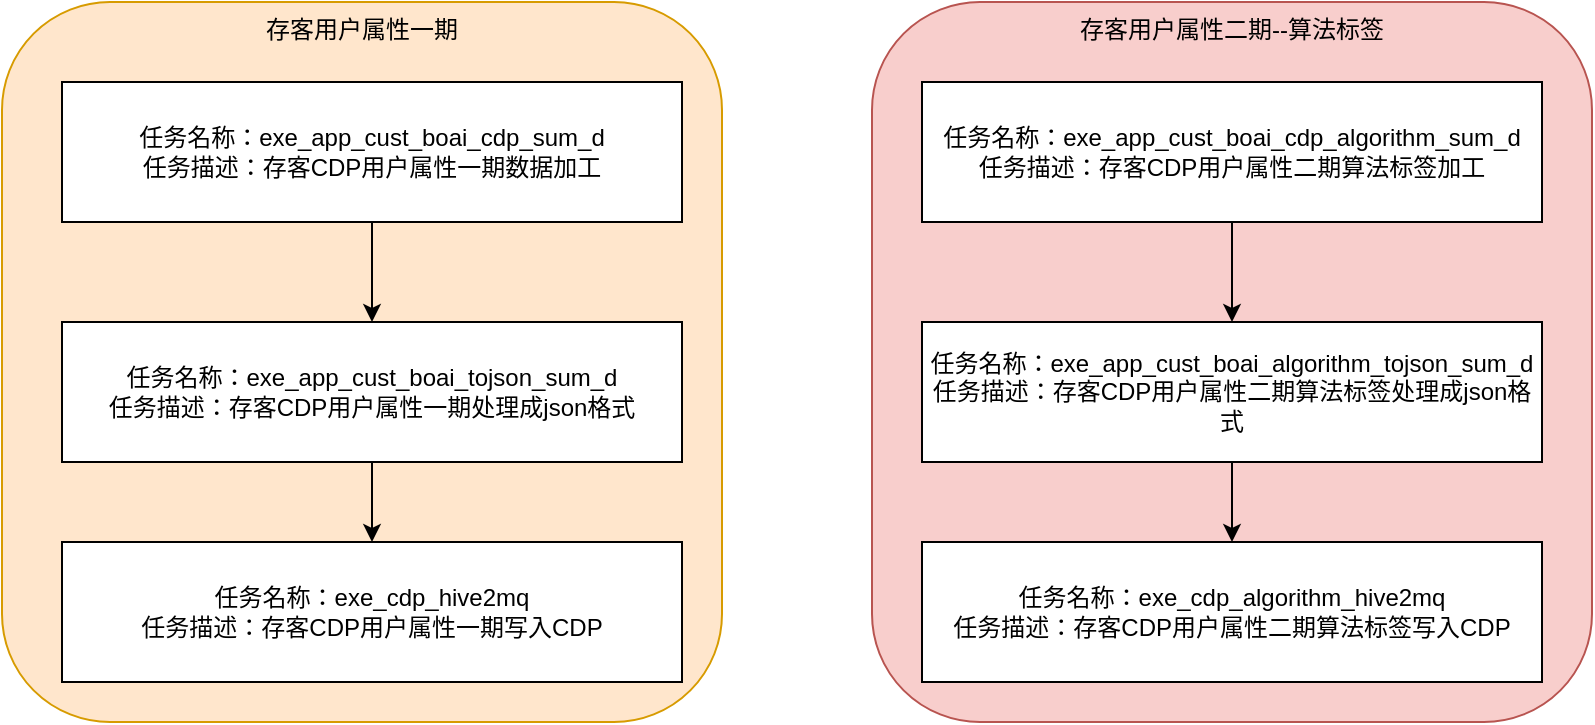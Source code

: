 <mxfile version="24.2.8" type="github">
  <diagram name="第 1 页" id="au2QBy3FSzcQ9kTv4xww">
    <mxGraphModel dx="1035" dy="702" grid="1" gridSize="10" guides="1" tooltips="1" connect="1" arrows="1" fold="1" page="1" pageScale="1" pageWidth="827" pageHeight="1169" math="0" shadow="0">
      <root>
        <mxCell id="0" />
        <mxCell id="1" parent="0" />
        <mxCell id="rSqXmRDmjZBF7q505tpV-11" value="存客用户属性二期--算法标签" style="rounded=1;whiteSpace=wrap;html=1;verticalAlign=top;fillColor=#f8cecc;strokeColor=#b85450;" vertex="1" parent="1">
          <mxGeometry x="575" y="90" width="360" height="360" as="geometry" />
        </mxCell>
        <mxCell id="rSqXmRDmjZBF7q505tpV-10" value="存客用户属性一期" style="rounded=1;whiteSpace=wrap;html=1;verticalAlign=top;fillColor=#ffe6cc;strokeColor=#d79b00;" vertex="1" parent="1">
          <mxGeometry x="140" y="90" width="360" height="360" as="geometry" />
        </mxCell>
        <mxCell id="rSqXmRDmjZBF7q505tpV-3" value="" style="edgeStyle=orthogonalEdgeStyle;rounded=0;orthogonalLoop=1;jettySize=auto;html=1;" edge="1" parent="1" source="5L7Eph0Q-Wm5cCdcGl41-1" target="rSqXmRDmjZBF7q505tpV-1">
          <mxGeometry relative="1" as="geometry" />
        </mxCell>
        <mxCell id="5L7Eph0Q-Wm5cCdcGl41-1" value="任务名称：exe_app_cust_boai_cdp_sum_d&lt;div&gt;任务描述：存客CDP用户属性一期数据加工&lt;/div&gt;" style="rounded=0;whiteSpace=wrap;html=1;" parent="1" vertex="1">
          <mxGeometry x="170" y="130" width="310" height="70" as="geometry" />
        </mxCell>
        <mxCell id="rSqXmRDmjZBF7q505tpV-4" value="" style="edgeStyle=orthogonalEdgeStyle;rounded=0;orthogonalLoop=1;jettySize=auto;html=1;" edge="1" parent="1" source="rSqXmRDmjZBF7q505tpV-1" target="rSqXmRDmjZBF7q505tpV-2">
          <mxGeometry relative="1" as="geometry" />
        </mxCell>
        <mxCell id="rSqXmRDmjZBF7q505tpV-1" value="任务名称：exe_app_cust_boai_tojson_sum_d&lt;div&gt;任务描述：存客CDP用户属性一期处理成json格式&lt;/div&gt;" style="rounded=0;whiteSpace=wrap;html=1;" vertex="1" parent="1">
          <mxGeometry x="170" y="250" width="310" height="70" as="geometry" />
        </mxCell>
        <mxCell id="rSqXmRDmjZBF7q505tpV-2" value="任务名称：exe_cdp_hive2mq&lt;div&gt;任务描述：存客CDP用户属性一期写入CDP&lt;/div&gt;" style="rounded=0;whiteSpace=wrap;html=1;" vertex="1" parent="1">
          <mxGeometry x="170" y="360" width="310" height="70" as="geometry" />
        </mxCell>
        <mxCell id="rSqXmRDmjZBF7q505tpV-5" value="" style="edgeStyle=orthogonalEdgeStyle;rounded=0;orthogonalLoop=1;jettySize=auto;html=1;" edge="1" parent="1" source="rSqXmRDmjZBF7q505tpV-6" target="rSqXmRDmjZBF7q505tpV-8">
          <mxGeometry relative="1" as="geometry" />
        </mxCell>
        <mxCell id="rSqXmRDmjZBF7q505tpV-6" value="任务名称：exe_app_cust_boai_cdp_algorithm_sum_d&lt;div&gt;任务描述：存客CDP用户属性二期算法标签加工&lt;/div&gt;" style="rounded=0;whiteSpace=wrap;html=1;" vertex="1" parent="1">
          <mxGeometry x="600" y="130" width="310" height="70" as="geometry" />
        </mxCell>
        <mxCell id="rSqXmRDmjZBF7q505tpV-7" value="" style="edgeStyle=orthogonalEdgeStyle;rounded=0;orthogonalLoop=1;jettySize=auto;html=1;" edge="1" parent="1" source="rSqXmRDmjZBF7q505tpV-8" target="rSqXmRDmjZBF7q505tpV-9">
          <mxGeometry relative="1" as="geometry" />
        </mxCell>
        <mxCell id="rSqXmRDmjZBF7q505tpV-8" value="任务名称：exe_app_cust_boai_algorithm_tojson_sum_d&lt;div&gt;任务描述：存客CDP用户属性二期算法标签处理成json格式&lt;/div&gt;" style="rounded=0;whiteSpace=wrap;html=1;" vertex="1" parent="1">
          <mxGeometry x="600" y="250" width="310" height="70" as="geometry" />
        </mxCell>
        <mxCell id="rSqXmRDmjZBF7q505tpV-9" value="任务名称：exe_cdp_algorithm_hive2mq&lt;div&gt;任务描述：存客CDP用户属性二期算法标签写入CDP&lt;/div&gt;" style="rounded=0;whiteSpace=wrap;html=1;" vertex="1" parent="1">
          <mxGeometry x="600" y="360" width="310" height="70" as="geometry" />
        </mxCell>
      </root>
    </mxGraphModel>
  </diagram>
</mxfile>

